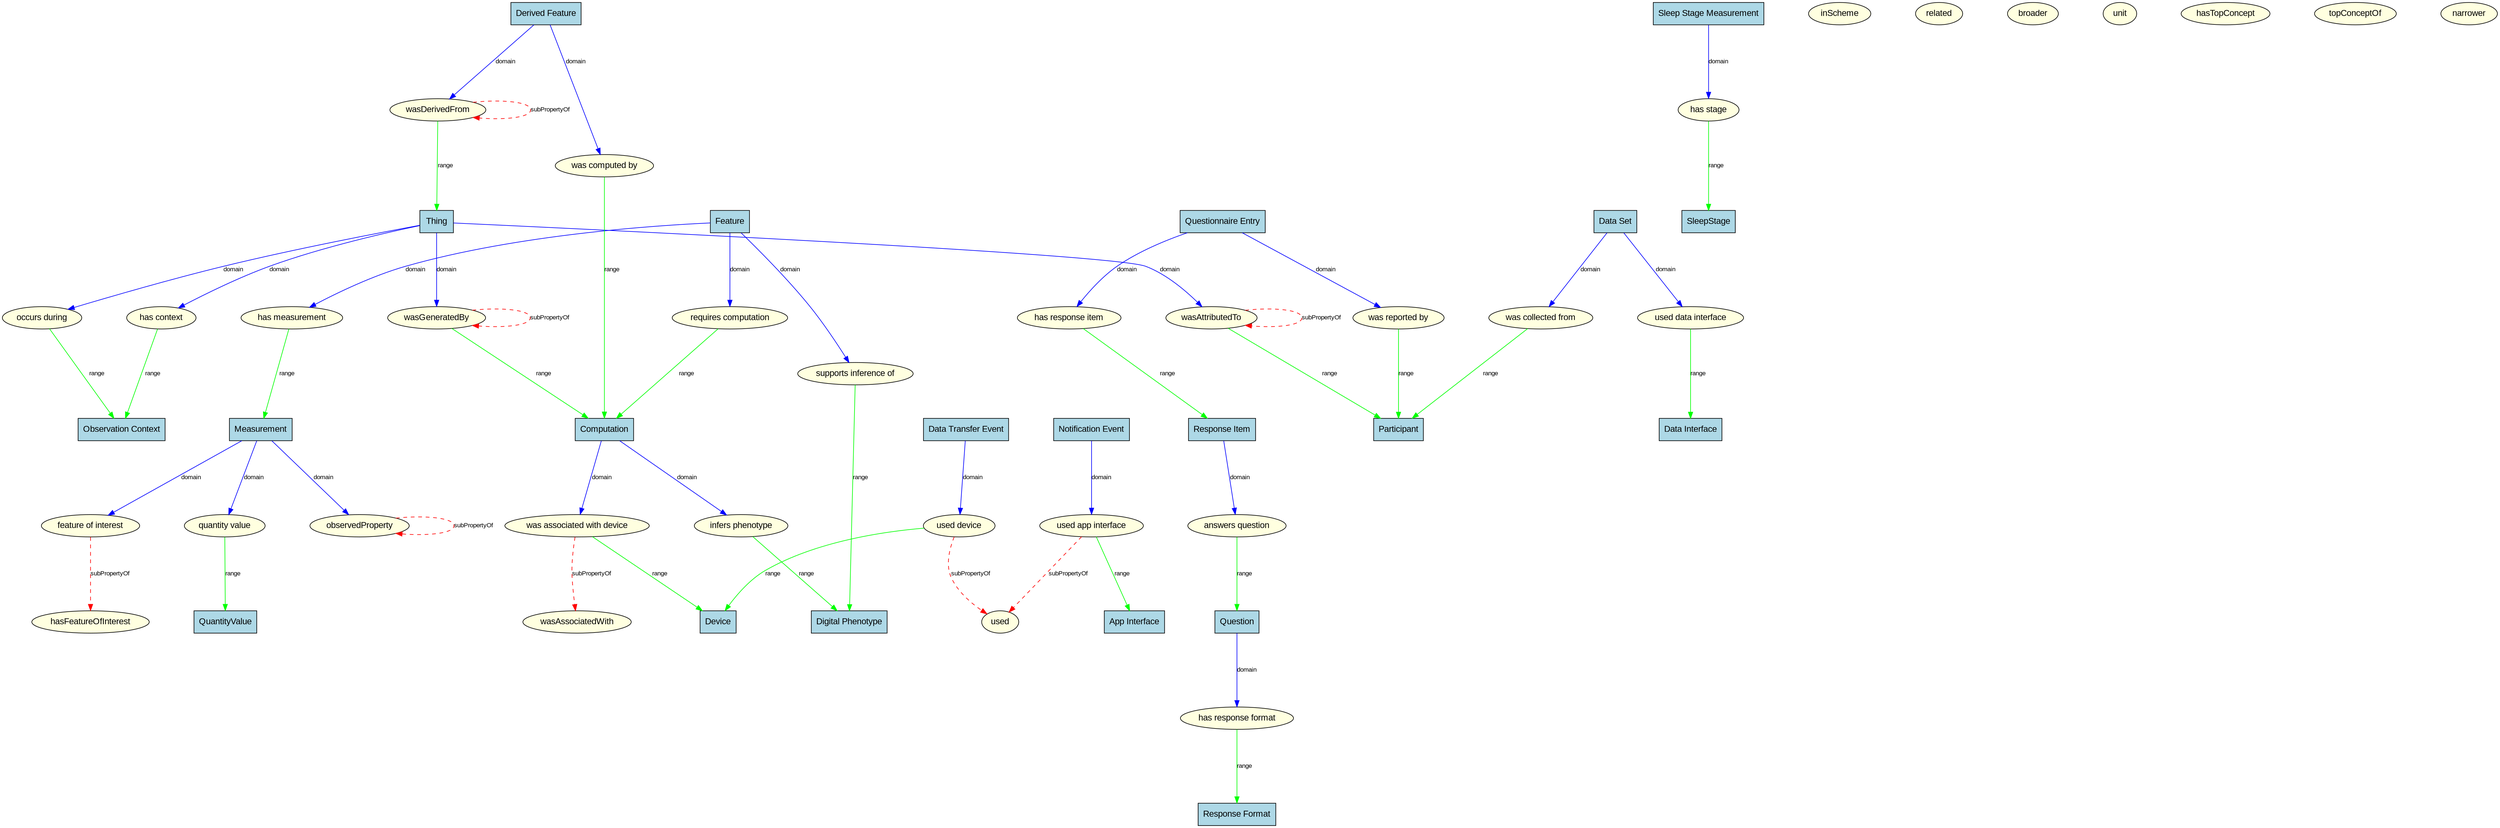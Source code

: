 digraph "Object Properties" {
  // Layout configuration
  graph [splines=true, nodesep=1.0, ranksep=1.5, concentrate=false];
  node [fontname="Arial"];
  edge [fontsize=10, fontname="Arial"];
  
  "DerivedFeature" [shape=box, style=filled, fillcolor=lightblue, label="Derived Feature"];
  "QuestionnaireEntry" [shape=box, style=filled, fillcolor=lightblue, label="Questionnaire Entry"];
  "SleepStageMeasurement" [shape=box, style=filled, fillcolor=lightblue, label="Sleep Stage Measurement"];
  "ResponseItem" [shape=box, style=filled, fillcolor=lightblue, label="Response Item"];
  "DigitalPhenotype" [shape=box, style=filled, fillcolor=lightblue, label="Digital Phenotype"];
  "Thing" [shape=box, style=filled, fillcolor=lightblue, label="Thing"];
  "Device" [shape=box, style=filled, fillcolor=lightblue, label="Device"];
  "DataInterface" [shape=box, style=filled, fillcolor=lightblue, label="Data Interface"];
  "ObservationContext" [shape=box, style=filled, fillcolor=lightblue, label="Observation Context"];
  "DataSet" [shape=box, style=filled, fillcolor=lightblue, label="Data Set"];
  "NotificationEvent" [shape=box, style=filled, fillcolor=lightblue, label="Notification Event"];
  "QuantityValue" [shape=box, style=filled, fillcolor=lightblue, label="QuantityValue"];
  "Feature" [shape=box, style=filled, fillcolor=lightblue, label="Feature"];
  "DataTransferEvent" [shape=box, style=filled, fillcolor=lightblue, label="Data Transfer Event"];
  "Participant" [shape=box, style=filled, fillcolor=lightblue, label="Participant"];
  "Question" [shape=box, style=filled, fillcolor=lightblue, label="Question"];
  "AppInterface" [shape=box, style=filled, fillcolor=lightblue, label="App Interface"];
  "Computation" [shape=box, style=filled, fillcolor=lightblue, label="Computation"];
  "Measurement" [shape=box, style=filled, fillcolor=lightblue, label="Measurement"];
  "SleepStage" [shape=box, style=filled, fillcolor=lightblue, label="SleepStage"];
  "ResponseFormat" [shape=box, style=filled, fillcolor=lightblue, label="Response Format"];
  "inScheme" [shape=ellipse, style=filled, fillcolor=lightyellow, label="inScheme"];
  "infersPhenotype" [shape=ellipse, style=filled, fillcolor=lightyellow, label="infers phenotype"];
  "requiresComputation" [shape=ellipse, style=filled, fillcolor=lightyellow, label="requires computation"];
  "answersQuestion" [shape=ellipse, style=filled, fillcolor=lightyellow, label="answers question"];
  "observedProperty" [shape=ellipse, style=filled, fillcolor=lightyellow, label="observedProperty"];
  "related" [shape=ellipse, style=filled, fillcolor=lightyellow, label="related"];
  "hasMeasurement" [shape=ellipse, style=filled, fillcolor=lightyellow, label="has measurement"];
  "wasAssociatedWith" [shape=ellipse, style=filled, fillcolor=lightyellow, label="wasAssociatedWith"];
  "broader" [shape=ellipse, style=filled, fillcolor=lightyellow, label="broader"];
  "hasResponseItem" [shape=ellipse, style=filled, fillcolor=lightyellow, label="has response item"];
  "wasDerivedFrom" [shape=ellipse, style=filled, fillcolor=lightyellow, label="wasDerivedFrom"];
  "wasGeneratedBy" [shape=ellipse, style=filled, fillcolor=lightyellow, label="wasGeneratedBy"];
  "usedDataInterface" [shape=ellipse, style=filled, fillcolor=lightyellow, label="used data interface"];
  "hasContext" [shape=ellipse, style=filled, fillcolor=lightyellow, label="has context"];
  "usedAppInterface" [shape=ellipse, style=filled, fillcolor=lightyellow, label="used app interface"];
  "hasStage" [shape=ellipse, style=filled, fillcolor=lightyellow, label="has stage"];
  "hasResponseFormat" [shape=ellipse, style=filled, fillcolor=lightyellow, label="has response format"];
  "wasReportedBy" [shape=ellipse, style=filled, fillcolor=lightyellow, label="was reported by"];
  "associatedWithDevice" [shape=ellipse, style=filled, fillcolor=lightyellow, label="was associated with device"];
  "unit" [shape=ellipse, style=filled, fillcolor=lightyellow, label="unit"];
  "hasTopConcept" [shape=ellipse, style=filled, fillcolor=lightyellow, label="hasTopConcept"];
  "hasFeatureOfInterest" [shape=ellipse, style=filled, fillcolor=lightyellow, label="hasFeatureOfInterest"];
  "wasCollectedFrom" [shape=ellipse, style=filled, fillcolor=lightyellow, label="was collected from"];
  "topConceptOf" [shape=ellipse, style=filled, fillcolor=lightyellow, label="topConceptOf"];
  "featureOfInterest" [shape=ellipse, style=filled, fillcolor=lightyellow, label="feature of interest"];
  "supportsInferenceOf" [shape=ellipse, style=filled, fillcolor=lightyellow, label="supports inference of"];
  "used" [shape=ellipse, style=filled, fillcolor=lightyellow, label="used"];
  "usedDevice" [shape=ellipse, style=filled, fillcolor=lightyellow, label="used device"];
  "wasComputedBy" [shape=ellipse, style=filled, fillcolor=lightyellow, label="was computed by"];
  "wasAttributedTo" [shape=ellipse, style=filled, fillcolor=lightyellow, label="wasAttributedTo"];
  "occursDuring" [shape=ellipse, style=filled, fillcolor=lightyellow, label="occurs during"];
  "narrower" [shape=ellipse, style=filled, fillcolor=lightyellow, label="narrower"];
  "quantityValue" [shape=ellipse, style=filled, fillcolor=lightyellow, label="quantity value"];
  
  "Computation" -> "infersPhenotype" [color=blue, label="domain"];
  "infersPhenotype" -> "DigitalPhenotype" [color=green, label="range"];
  "Feature" -> "requiresComputation" [color=blue, label="domain"];
  "requiresComputation" -> "Computation" [color=green, label="range"];
  "ResponseItem" -> "answersQuestion" [color=blue, label="domain"];
  "answersQuestion" -> "Question" [color=green, label="range"];
  "Measurement" -> "observedProperty" [color=blue, label="domain"];
  "Feature" -> "hasMeasurement" [color=blue, label="domain"];
  "hasMeasurement" -> "Measurement" [color=green, label="range"];
  "QuestionnaireEntry" -> "hasResponseItem" [color=blue, label="domain"];
  "hasResponseItem" -> "ResponseItem" [color=green, label="range"];
  "DerivedFeature" -> "wasDerivedFrom" [color=blue, label="domain"];
  "wasDerivedFrom" -> "Thing" [color=green, label="range"];
  "Thing" -> "wasGeneratedBy" [color=blue, label="domain"];
  "wasGeneratedBy" -> "Computation" [color=green, label="range"];
  "DataSet" -> "usedDataInterface" [color=blue, label="domain"];
  "usedDataInterface" -> "DataInterface" [color=green, label="range"];
  "Thing" -> "hasContext" [color=blue, label="domain"];
  "hasContext" -> "ObservationContext" [color=green, label="range"];
  "NotificationEvent" -> "usedAppInterface" [color=blue, label="domain"];
  "usedAppInterface" -> "AppInterface" [color=green, label="range"];
  "SleepStageMeasurement" -> "hasStage" [color=blue, label="domain"];
  "hasStage" -> "SleepStage" [color=green, label="range"];
  "Question" -> "hasResponseFormat" [color=blue, label="domain"];
  "hasResponseFormat" -> "ResponseFormat" [color=green, label="range"];
  "QuestionnaireEntry" -> "wasReportedBy" [color=blue, label="domain"];
  "wasReportedBy" -> "Participant" [color=green, label="range"];
  "Computation" -> "associatedWithDevice" [color=blue, label="domain"];
  "associatedWithDevice" -> "Device" [color=green, label="range"];
  "DataSet" -> "wasCollectedFrom" [color=blue, label="domain"];
  "wasCollectedFrom" -> "Participant" [color=green, label="range"];
  "Measurement" -> "featureOfInterest" [color=blue, label="domain"];
  "Feature" -> "supportsInferenceOf" [color=blue, label="domain"];
  "supportsInferenceOf" -> "DigitalPhenotype" [color=green, label="range"];
  "DataTransferEvent" -> "usedDevice" [color=blue, label="domain"];
  "usedDevice" -> "Device" [color=green, label="range"];
  "DerivedFeature" -> "wasComputedBy" [color=blue, label="domain"];
  "wasComputedBy" -> "Computation" [color=green, label="range"];
  "Thing" -> "wasAttributedTo" [color=blue, label="domain"];
  "wasAttributedTo" -> "Participant" [color=green, label="range"];
  "Thing" -> "occursDuring" [color=blue, label="domain"];
  "occursDuring" -> "ObservationContext" [color=green, label="range"];
  "Measurement" -> "quantityValue" [color=blue, label="domain"];
  "quantityValue" -> "QuantityValue" [color=green, label="range"];
  "wasDerivedFrom" -> "wasDerivedFrom" [color=red, style=dashed, label="subPropertyOf"];
  "usedAppInterface" -> "used" [color=red, style=dashed, label="subPropertyOf"];
  "usedDevice" -> "used" [color=red, style=dashed, label="subPropertyOf"];
  "wasGeneratedBy" -> "wasGeneratedBy" [color=red, style=dashed, label="subPropertyOf"];
  "associatedWithDevice" -> "wasAssociatedWith" [color=red, style=dashed, label="subPropertyOf"];
  "featureOfInterest" -> "hasFeatureOfInterest" [color=red, style=dashed, label="subPropertyOf"];
  "wasAttributedTo" -> "wasAttributedTo" [color=red, style=dashed, label="subPropertyOf"];
  "observedProperty" -> "observedProperty" [color=red, style=dashed, label="subPropertyOf"];
}
